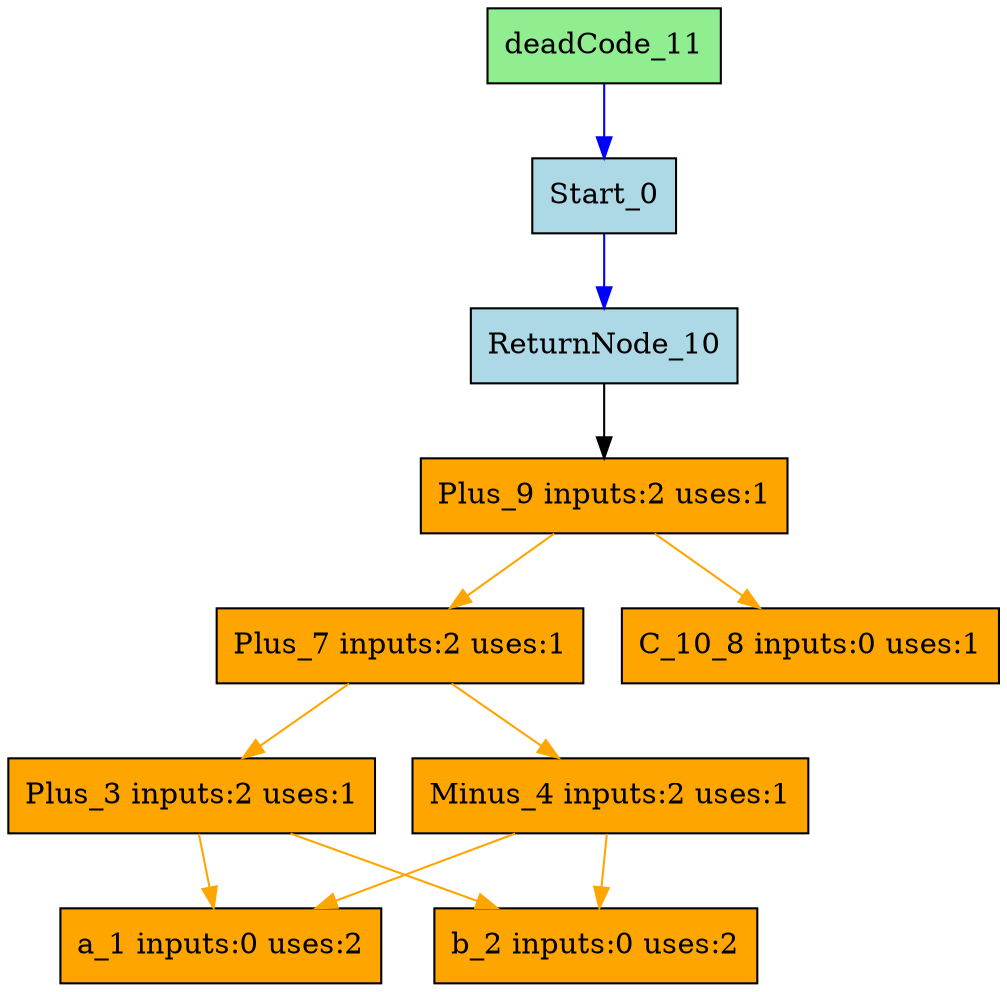 digraph{
	node0 [ shape="box", style="filled", color="black", label="Start_0", fillcolor="lightblue"]
	node1 [ shape="box", style="filled", color="black", label="a_1 inputs:0 uses:2", fillcolor="orange"]
	node2 [ shape="box", style="filled", color="black", label="b_2 inputs:0 uses:2", fillcolor="orange"]
	node3 [ shape="box", style="filled", color="black", label="Plus_3 inputs:2 uses:1", fillcolor="orange"]
	node4 [ shape="box", style="filled", color="black", label="Minus_4 inputs:2 uses:1", fillcolor="orange"]
	node7 [ shape="box", style="filled", color="black", label="Plus_7 inputs:2 uses:1", fillcolor="orange"]
	node8 [ shape="box", style="filled", color="black", label="C_10_8 inputs:0 uses:1", fillcolor="orange"]
	node9 [ shape="box", style="filled", color="black", label="Plus_9 inputs:2 uses:1", fillcolor="orange"]
	node10 [ shape="box", style="filled", color="black", label="ReturnNode_10", fillcolor="lightblue"]
	node11 [ shape="box", style="filled", color="black", label="deadCode_11", fillcolor="lightgreen"]

	node0 -> node10 [color="blue"]
	node3 -> node1 [color="orange"]
	node3 -> node2 [color="orange"]
	node4 -> node1 [color="orange"]
	node4 -> node2 [color="orange"]
	node7 -> node3 [color="orange"]
	node7 -> node4 [color="orange"]
	node9 -> node7 [color="orange"]
	node9 -> node8 [color="orange"]
	node10 -> node9
	node11 -> node0 [color="blue"]
}
